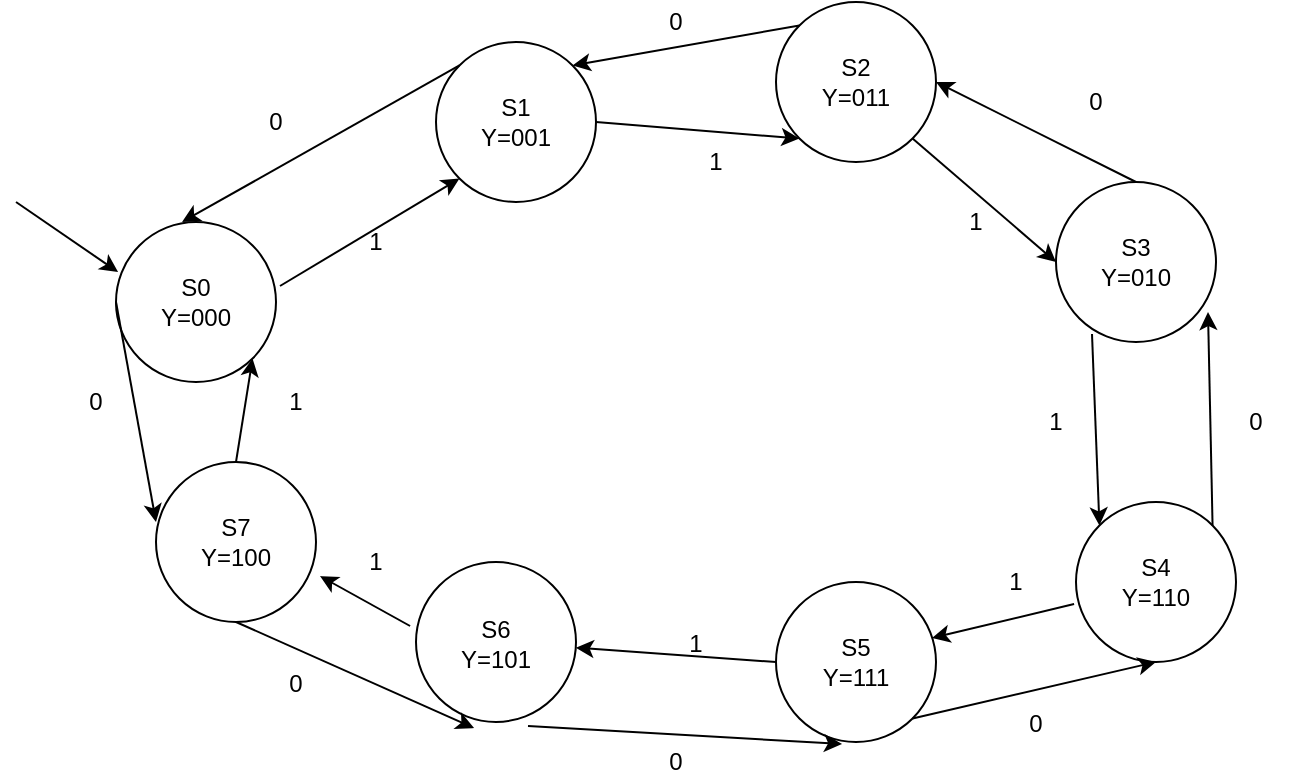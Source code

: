 <mxfile version="13.6.6" type="device"><diagram id="DRk_f2QiBSHEsAMyW1vV" name="Page-1"><mxGraphModel dx="501" dy="461" grid="1" gridSize="10" guides="1" tooltips="1" connect="1" arrows="1" fold="1" page="1" pageScale="1" pageWidth="827" pageHeight="1169" math="0" shadow="0"><root><mxCell id="0"/><mxCell id="1" parent="0"/><mxCell id="Me_ZU5bMXW5A8Hnz_0Wa-1" value="" style="ellipse;whiteSpace=wrap;html=1;aspect=fixed;" vertex="1" parent="1"><mxGeometry x="90" y="140" width="80" height="80" as="geometry"/></mxCell><mxCell id="Me_ZU5bMXW5A8Hnz_0Wa-2" value="" style="ellipse;whiteSpace=wrap;html=1;aspect=fixed;" vertex="1" parent="1"><mxGeometry x="250" y="50" width="80" height="80" as="geometry"/></mxCell><mxCell id="Me_ZU5bMXW5A8Hnz_0Wa-3" value="" style="ellipse;whiteSpace=wrap;html=1;aspect=fixed;" vertex="1" parent="1"><mxGeometry x="420" y="30" width="80" height="80" as="geometry"/></mxCell><mxCell id="Me_ZU5bMXW5A8Hnz_0Wa-4" value="" style="ellipse;whiteSpace=wrap;html=1;aspect=fixed;" vertex="1" parent="1"><mxGeometry x="560" y="120" width="80" height="80" as="geometry"/></mxCell><mxCell id="Me_ZU5bMXW5A8Hnz_0Wa-5" value="" style="ellipse;whiteSpace=wrap;html=1;aspect=fixed;" vertex="1" parent="1"><mxGeometry x="570" y="280" width="80" height="80" as="geometry"/></mxCell><mxCell id="Me_ZU5bMXW5A8Hnz_0Wa-6" value="" style="ellipse;whiteSpace=wrap;html=1;aspect=fixed;" vertex="1" parent="1"><mxGeometry x="420" y="320" width="80" height="80" as="geometry"/></mxCell><mxCell id="Me_ZU5bMXW5A8Hnz_0Wa-7" value="" style="ellipse;whiteSpace=wrap;html=1;aspect=fixed;" vertex="1" parent="1"><mxGeometry x="240" y="310" width="80" height="80" as="geometry"/></mxCell><mxCell id="Me_ZU5bMXW5A8Hnz_0Wa-11" value="" style="endArrow=classic;html=1;entryX=0;entryY=1;entryDx=0;entryDy=0;exitX=1.025;exitY=0.4;exitDx=0;exitDy=0;exitPerimeter=0;" edge="1" parent="1" source="Me_ZU5bMXW5A8Hnz_0Wa-1" target="Me_ZU5bMXW5A8Hnz_0Wa-2"><mxGeometry width="50" height="50" relative="1" as="geometry"><mxPoint x="170" y="160" as="sourcePoint"/><mxPoint x="220" y="110" as="targetPoint"/></mxGeometry></mxCell><mxCell id="Me_ZU5bMXW5A8Hnz_0Wa-12" value="" style="endArrow=classic;html=1;entryX=0;entryY=1;entryDx=0;entryDy=0;exitX=1;exitY=0.5;exitDx=0;exitDy=0;" edge="1" parent="1" source="Me_ZU5bMXW5A8Hnz_0Wa-2" target="Me_ZU5bMXW5A8Hnz_0Wa-3"><mxGeometry width="50" height="50" relative="1" as="geometry"><mxPoint x="320" y="80" as="sourcePoint"/><mxPoint x="370" y="30" as="targetPoint"/></mxGeometry></mxCell><mxCell id="Me_ZU5bMXW5A8Hnz_0Wa-13" value="" style="endArrow=classic;html=1;exitX=1;exitY=1;exitDx=0;exitDy=0;entryX=0;entryY=0.5;entryDx=0;entryDy=0;" edge="1" parent="1" source="Me_ZU5bMXW5A8Hnz_0Wa-3" target="Me_ZU5bMXW5A8Hnz_0Wa-4"><mxGeometry width="50" height="50" relative="1" as="geometry"><mxPoint x="510" y="90" as="sourcePoint"/><mxPoint x="560" y="40" as="targetPoint"/></mxGeometry></mxCell><mxCell id="Me_ZU5bMXW5A8Hnz_0Wa-14" value="" style="endArrow=classic;html=1;exitX=0.225;exitY=0.95;exitDx=0;exitDy=0;entryX=0;entryY=0;entryDx=0;entryDy=0;exitPerimeter=0;" edge="1" parent="1" source="Me_ZU5bMXW5A8Hnz_0Wa-4" target="Me_ZU5bMXW5A8Hnz_0Wa-5"><mxGeometry width="50" height="50" relative="1" as="geometry"><mxPoint x="570" y="250" as="sourcePoint"/><mxPoint x="620" y="200" as="targetPoint"/></mxGeometry></mxCell><mxCell id="Me_ZU5bMXW5A8Hnz_0Wa-15" value="" style="endArrow=classic;html=1;exitX=-0.012;exitY=0.638;exitDx=0;exitDy=0;entryX=0.975;entryY=0.35;entryDx=0;entryDy=0;entryPerimeter=0;exitPerimeter=0;" edge="1" parent="1" source="Me_ZU5bMXW5A8Hnz_0Wa-5" target="Me_ZU5bMXW5A8Hnz_0Wa-6"><mxGeometry width="50" height="50" relative="1" as="geometry"><mxPoint x="470" y="400" as="sourcePoint"/><mxPoint x="440" y="370" as="targetPoint"/></mxGeometry></mxCell><mxCell id="Me_ZU5bMXW5A8Hnz_0Wa-16" value="" style="endArrow=classic;html=1;exitX=0;exitY=0.5;exitDx=0;exitDy=0;" edge="1" parent="1" source="Me_ZU5bMXW5A8Hnz_0Wa-6" target="Me_ZU5bMXW5A8Hnz_0Wa-7"><mxGeometry width="50" height="50" relative="1" as="geometry"><mxPoint x="280" y="370" as="sourcePoint"/><mxPoint x="330" y="320" as="targetPoint"/></mxGeometry></mxCell><mxCell id="Me_ZU5bMXW5A8Hnz_0Wa-18" value="S0&lt;br&gt;Y=000" style="text;html=1;strokeColor=none;fillColor=none;align=center;verticalAlign=middle;whiteSpace=wrap;rounded=0;" vertex="1" parent="1"><mxGeometry x="110" y="170" width="40" height="20" as="geometry"/></mxCell><mxCell id="Me_ZU5bMXW5A8Hnz_0Wa-19" value="S1&lt;br&gt;Y=001" style="text;html=1;strokeColor=none;fillColor=none;align=center;verticalAlign=middle;whiteSpace=wrap;rounded=0;" vertex="1" parent="1"><mxGeometry x="270" y="80" width="40" height="20" as="geometry"/></mxCell><mxCell id="Me_ZU5bMXW5A8Hnz_0Wa-20" value="S2&lt;br&gt;Y=011" style="text;html=1;strokeColor=none;fillColor=none;align=center;verticalAlign=middle;whiteSpace=wrap;rounded=0;" vertex="1" parent="1"><mxGeometry x="440" y="60" width="40" height="20" as="geometry"/></mxCell><mxCell id="Me_ZU5bMXW5A8Hnz_0Wa-21" value="S3&lt;br&gt;Y=010" style="text;html=1;strokeColor=none;fillColor=none;align=center;verticalAlign=middle;whiteSpace=wrap;rounded=0;" vertex="1" parent="1"><mxGeometry x="580" y="150" width="40" height="20" as="geometry"/></mxCell><mxCell id="Me_ZU5bMXW5A8Hnz_0Wa-22" value="S4&lt;br&gt;Y=110" style="text;html=1;strokeColor=none;fillColor=none;align=center;verticalAlign=middle;whiteSpace=wrap;rounded=0;" vertex="1" parent="1"><mxGeometry x="590" y="310" width="40" height="20" as="geometry"/></mxCell><mxCell id="Me_ZU5bMXW5A8Hnz_0Wa-23" value="S5&lt;br&gt;Y=111" style="text;html=1;strokeColor=none;fillColor=none;align=center;verticalAlign=middle;whiteSpace=wrap;rounded=0;" vertex="1" parent="1"><mxGeometry x="440" y="350" width="40" height="20" as="geometry"/></mxCell><mxCell id="Me_ZU5bMXW5A8Hnz_0Wa-24" value="S6&lt;br&gt;Y=101" style="text;html=1;strokeColor=none;fillColor=none;align=center;verticalAlign=middle;whiteSpace=wrap;rounded=0;" vertex="1" parent="1"><mxGeometry x="260" y="341" width="40" height="20" as="geometry"/></mxCell><mxCell id="Me_ZU5bMXW5A8Hnz_0Wa-25" value="" style="ellipse;whiteSpace=wrap;html=1;aspect=fixed;" vertex="1" parent="1"><mxGeometry x="110" y="260" width="80" height="80" as="geometry"/></mxCell><mxCell id="Me_ZU5bMXW5A8Hnz_0Wa-26" value="S7&lt;br&gt;Y=100" style="text;html=1;strokeColor=none;fillColor=none;align=center;verticalAlign=middle;whiteSpace=wrap;rounded=0;" vertex="1" parent="1"><mxGeometry x="130" y="290" width="40" height="20" as="geometry"/></mxCell><mxCell id="Me_ZU5bMXW5A8Hnz_0Wa-27" value="" style="endArrow=classic;html=1;exitX=-0.037;exitY=0.4;exitDx=0;exitDy=0;exitPerimeter=0;entryX=1.025;entryY=0.713;entryDx=0;entryDy=0;entryPerimeter=0;" edge="1" parent="1" source="Me_ZU5bMXW5A8Hnz_0Wa-7" target="Me_ZU5bMXW5A8Hnz_0Wa-25"><mxGeometry width="50" height="50" relative="1" as="geometry"><mxPoint x="240" y="270" as="sourcePoint"/><mxPoint x="290" y="220" as="targetPoint"/></mxGeometry></mxCell><mxCell id="Me_ZU5bMXW5A8Hnz_0Wa-28" value="" style="endArrow=classic;html=1;exitX=0.5;exitY=0;exitDx=0;exitDy=0;entryX=1;entryY=1;entryDx=0;entryDy=0;" edge="1" parent="1" source="Me_ZU5bMXW5A8Hnz_0Wa-25" target="Me_ZU5bMXW5A8Hnz_0Wa-1"><mxGeometry width="50" height="50" relative="1" as="geometry"><mxPoint x="50" y="290" as="sourcePoint"/><mxPoint x="100" y="240" as="targetPoint"/></mxGeometry></mxCell><mxCell id="Me_ZU5bMXW5A8Hnz_0Wa-29" value="" style="endArrow=classic;html=1;entryX=0.013;entryY=0.313;entryDx=0;entryDy=0;entryPerimeter=0;" edge="1" parent="1" target="Me_ZU5bMXW5A8Hnz_0Wa-1"><mxGeometry width="50" height="50" relative="1" as="geometry"><mxPoint x="40" y="130" as="sourcePoint"/><mxPoint x="80" y="110" as="targetPoint"/></mxGeometry></mxCell><mxCell id="Me_ZU5bMXW5A8Hnz_0Wa-30" value="1" style="text;html=1;strokeColor=none;fillColor=none;align=center;verticalAlign=middle;whiteSpace=wrap;rounded=0;" vertex="1" parent="1"><mxGeometry x="200" y="140" width="40" height="20" as="geometry"/></mxCell><mxCell id="Me_ZU5bMXW5A8Hnz_0Wa-31" value="1" style="text;html=1;strokeColor=none;fillColor=none;align=center;verticalAlign=middle;whiteSpace=wrap;rounded=0;" vertex="1" parent="1"><mxGeometry x="370" y="100" width="40" height="20" as="geometry"/></mxCell><mxCell id="Me_ZU5bMXW5A8Hnz_0Wa-32" value="1" style="text;html=1;strokeColor=none;fillColor=none;align=center;verticalAlign=middle;whiteSpace=wrap;rounded=0;" vertex="1" parent="1"><mxGeometry x="500" y="130" width="40" height="20" as="geometry"/></mxCell><mxCell id="Me_ZU5bMXW5A8Hnz_0Wa-33" value="1" style="text;html=1;strokeColor=none;fillColor=none;align=center;verticalAlign=middle;whiteSpace=wrap;rounded=0;" vertex="1" parent="1"><mxGeometry x="540" y="230" width="40" height="20" as="geometry"/></mxCell><mxCell id="Me_ZU5bMXW5A8Hnz_0Wa-34" value="1" style="text;html=1;strokeColor=none;fillColor=none;align=center;verticalAlign=middle;whiteSpace=wrap;rounded=0;" vertex="1" parent="1"><mxGeometry x="520" y="310" width="40" height="20" as="geometry"/></mxCell><mxCell id="Me_ZU5bMXW5A8Hnz_0Wa-35" value="1" style="text;html=1;strokeColor=none;fillColor=none;align=center;verticalAlign=middle;whiteSpace=wrap;rounded=0;" vertex="1" parent="1"><mxGeometry x="360" y="341" width="40" height="20" as="geometry"/></mxCell><mxCell id="Me_ZU5bMXW5A8Hnz_0Wa-36" value="1" style="text;html=1;strokeColor=none;fillColor=none;align=center;verticalAlign=middle;whiteSpace=wrap;rounded=0;" vertex="1" parent="1"><mxGeometry x="200" y="300" width="40" height="20" as="geometry"/></mxCell><mxCell id="Me_ZU5bMXW5A8Hnz_0Wa-37" value="1" style="text;html=1;strokeColor=none;fillColor=none;align=center;verticalAlign=middle;whiteSpace=wrap;rounded=0;" vertex="1" parent="1"><mxGeometry x="160" y="220" width="40" height="20" as="geometry"/></mxCell><mxCell id="Me_ZU5bMXW5A8Hnz_0Wa-38" value="" style="endArrow=classic;html=1;entryX=0.363;entryY=1.038;entryDx=0;entryDy=0;entryPerimeter=0;exitX=0.5;exitY=1;exitDx=0;exitDy=0;" edge="1" parent="1" source="Me_ZU5bMXW5A8Hnz_0Wa-25" target="Me_ZU5bMXW5A8Hnz_0Wa-7"><mxGeometry width="50" height="50" relative="1" as="geometry"><mxPoint x="60" y="420" as="sourcePoint"/><mxPoint x="110" y="370" as="targetPoint"/></mxGeometry></mxCell><mxCell id="Me_ZU5bMXW5A8Hnz_0Wa-39" value="" style="endArrow=classic;html=1;entryX=0.413;entryY=1.013;entryDx=0;entryDy=0;entryPerimeter=0;exitX=0.7;exitY=1.025;exitDx=0;exitDy=0;exitPerimeter=0;" edge="1" parent="1" source="Me_ZU5bMXW5A8Hnz_0Wa-7" target="Me_ZU5bMXW5A8Hnz_0Wa-6"><mxGeometry width="50" height="50" relative="1" as="geometry"><mxPoint x="310" y="430" as="sourcePoint"/><mxPoint x="360" y="380" as="targetPoint"/></mxGeometry></mxCell><mxCell id="Me_ZU5bMXW5A8Hnz_0Wa-40" value="" style="endArrow=classic;html=1;exitX=1;exitY=1;exitDx=0;exitDy=0;entryX=0.5;entryY=1;entryDx=0;entryDy=0;" edge="1" parent="1" source="Me_ZU5bMXW5A8Hnz_0Wa-6" target="Me_ZU5bMXW5A8Hnz_0Wa-5"><mxGeometry width="50" height="50" relative="1" as="geometry"><mxPoint x="570" y="420" as="sourcePoint"/><mxPoint x="620" y="370" as="targetPoint"/></mxGeometry></mxCell><mxCell id="Me_ZU5bMXW5A8Hnz_0Wa-42" value="" style="endArrow=classic;html=1;exitX=1;exitY=0;exitDx=0;exitDy=0;entryX=0.95;entryY=0.813;entryDx=0;entryDy=0;entryPerimeter=0;" edge="1" parent="1" source="Me_ZU5bMXW5A8Hnz_0Wa-5" target="Me_ZU5bMXW5A8Hnz_0Wa-4"><mxGeometry width="50" height="50" relative="1" as="geometry"><mxPoint x="640" y="270" as="sourcePoint"/><mxPoint x="690" y="220" as="targetPoint"/></mxGeometry></mxCell><mxCell id="Me_ZU5bMXW5A8Hnz_0Wa-43" value="" style="endArrow=classic;html=1;exitX=0.5;exitY=0;exitDx=0;exitDy=0;entryX=1;entryY=0.5;entryDx=0;entryDy=0;" edge="1" parent="1" source="Me_ZU5bMXW5A8Hnz_0Wa-4" target="Me_ZU5bMXW5A8Hnz_0Wa-3"><mxGeometry width="50" height="50" relative="1" as="geometry"><mxPoint x="580" y="90" as="sourcePoint"/><mxPoint x="630" y="40" as="targetPoint"/></mxGeometry></mxCell><mxCell id="Me_ZU5bMXW5A8Hnz_0Wa-44" value="" style="endArrow=classic;html=1;exitX=0;exitY=0;exitDx=0;exitDy=0;entryX=1;entryY=0;entryDx=0;entryDy=0;" edge="1" parent="1" source="Me_ZU5bMXW5A8Hnz_0Wa-3" target="Me_ZU5bMXW5A8Hnz_0Wa-2"><mxGeometry width="50" height="50" relative="1" as="geometry"><mxPoint x="350" y="70" as="sourcePoint"/><mxPoint x="400" y="20" as="targetPoint"/></mxGeometry></mxCell><mxCell id="Me_ZU5bMXW5A8Hnz_0Wa-45" value="" style="endArrow=classic;html=1;exitX=0;exitY=0;exitDx=0;exitDy=0;entryX=0.413;entryY=0;entryDx=0;entryDy=0;entryPerimeter=0;" edge="1" parent="1" source="Me_ZU5bMXW5A8Hnz_0Wa-2" target="Me_ZU5bMXW5A8Hnz_0Wa-1"><mxGeometry width="50" height="50" relative="1" as="geometry"><mxPoint x="180" y="110" as="sourcePoint"/><mxPoint x="230" y="60" as="targetPoint"/></mxGeometry></mxCell><mxCell id="Me_ZU5bMXW5A8Hnz_0Wa-46" value="" style="endArrow=classic;html=1;exitX=0;exitY=0.5;exitDx=0;exitDy=0;entryX=0;entryY=0.375;entryDx=0;entryDy=0;entryPerimeter=0;" edge="1" parent="1" source="Me_ZU5bMXW5A8Hnz_0Wa-1" target="Me_ZU5bMXW5A8Hnz_0Wa-25"><mxGeometry width="50" height="50" relative="1" as="geometry"><mxPoint x="30" y="260" as="sourcePoint"/><mxPoint x="80" y="210" as="targetPoint"/></mxGeometry></mxCell><mxCell id="Me_ZU5bMXW5A8Hnz_0Wa-47" value="0" style="text;html=1;strokeColor=none;fillColor=none;align=center;verticalAlign=middle;whiteSpace=wrap;rounded=0;" vertex="1" parent="1"><mxGeometry x="150" y="80" width="40" height="20" as="geometry"/></mxCell><mxCell id="Me_ZU5bMXW5A8Hnz_0Wa-48" value="0" style="text;html=1;strokeColor=none;fillColor=none;align=center;verticalAlign=middle;whiteSpace=wrap;rounded=0;" vertex="1" parent="1"><mxGeometry x="350" y="30" width="40" height="20" as="geometry"/></mxCell><mxCell id="Me_ZU5bMXW5A8Hnz_0Wa-49" value="0" style="text;html=1;strokeColor=none;fillColor=none;align=center;verticalAlign=middle;whiteSpace=wrap;rounded=0;" vertex="1" parent="1"><mxGeometry x="60" y="220" width="40" height="20" as="geometry"/></mxCell><mxCell id="Me_ZU5bMXW5A8Hnz_0Wa-50" value="0" style="text;html=1;strokeColor=none;fillColor=none;align=center;verticalAlign=middle;whiteSpace=wrap;rounded=0;" vertex="1" parent="1"><mxGeometry x="160" y="361" width="40" height="20" as="geometry"/></mxCell><mxCell id="Me_ZU5bMXW5A8Hnz_0Wa-51" value="0" style="text;html=1;strokeColor=none;fillColor=none;align=center;verticalAlign=middle;whiteSpace=wrap;rounded=0;" vertex="1" parent="1"><mxGeometry x="350" y="400" width="40" height="20" as="geometry"/></mxCell><mxCell id="Me_ZU5bMXW5A8Hnz_0Wa-52" value="0" style="text;html=1;strokeColor=none;fillColor=none;align=center;verticalAlign=middle;whiteSpace=wrap;rounded=0;" vertex="1" parent="1"><mxGeometry x="530" y="381" width="40" height="20" as="geometry"/></mxCell><mxCell id="Me_ZU5bMXW5A8Hnz_0Wa-53" value="0" style="text;html=1;strokeColor=none;fillColor=none;align=center;verticalAlign=middle;whiteSpace=wrap;rounded=0;" vertex="1" parent="1"><mxGeometry x="640" y="230" width="40" height="20" as="geometry"/></mxCell><mxCell id="Me_ZU5bMXW5A8Hnz_0Wa-54" value="0" style="text;html=1;strokeColor=none;fillColor=none;align=center;verticalAlign=middle;whiteSpace=wrap;rounded=0;" vertex="1" parent="1"><mxGeometry x="560" y="70" width="40" height="20" as="geometry"/></mxCell></root></mxGraphModel></diagram></mxfile>